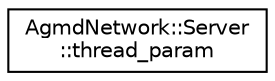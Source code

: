 digraph "Graphical Class Hierarchy"
{
  edge [fontname="Helvetica",fontsize="10",labelfontname="Helvetica",labelfontsize="10"];
  node [fontname="Helvetica",fontsize="10",shape=record];
  rankdir="LR";
  Node1 [label="AgmdNetwork::Server\l::thread_param",height=0.2,width=0.4,color="black", fillcolor="white", style="filled",URL="$struct_agmd_network_1_1_server_1_1thread__param.html"];
}
